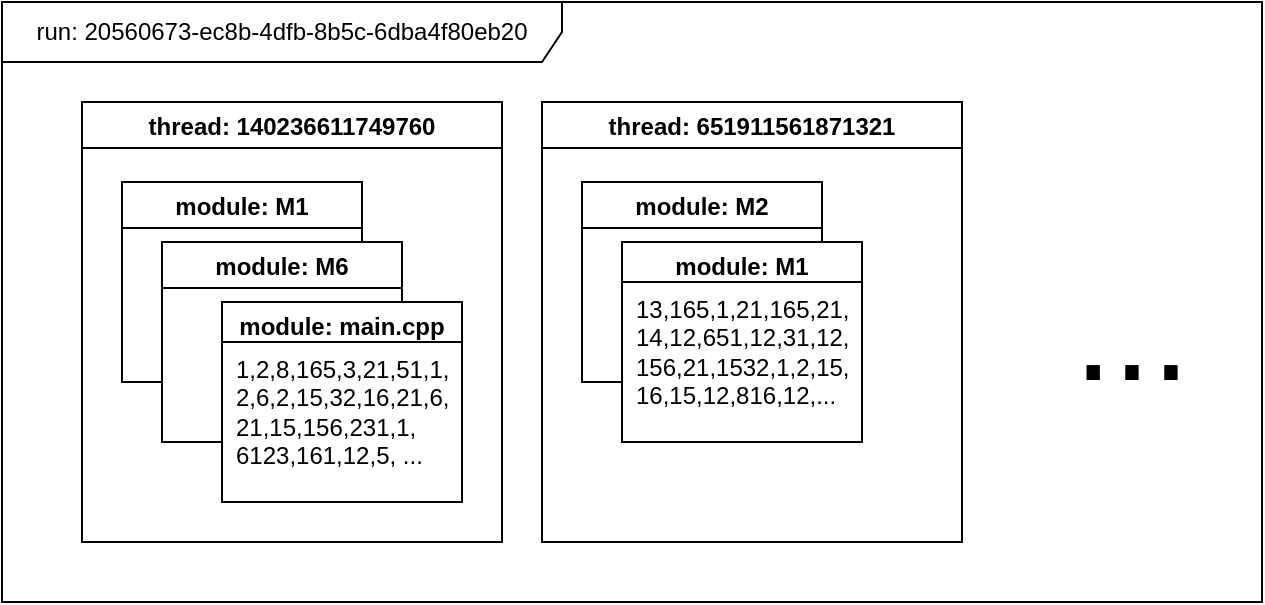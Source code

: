 <mxfile version="17.5.0" type="github">
  <diagram id="sfww8BN-WbycEzRLHBNi" name="Page-1">
    <mxGraphModel dx="1422" dy="762" grid="1" gridSize="10" guides="1" tooltips="1" connect="1" arrows="1" fold="1" page="1" pageScale="1" pageWidth="827" pageHeight="1169" math="0" shadow="0">
      <root>
        <mxCell id="0" />
        <mxCell id="1" parent="0" />
        <mxCell id="_v3AB-LmnHe5vRIVTIrv-2" value="run:&amp;nbsp;20560673-ec8b-4dfb-8b5c-6dba4f80eb20" style="shape=umlFrame;whiteSpace=wrap;html=1;width=280;height=30;" vertex="1" parent="1">
          <mxGeometry x="60" y="30" width="630" height="300" as="geometry" />
        </mxCell>
        <mxCell id="_v3AB-LmnHe5vRIVTIrv-1" value="thread: 140236611749760" style="swimlane;" vertex="1" parent="1">
          <mxGeometry x="100" y="80" width="210" height="220" as="geometry" />
        </mxCell>
        <mxCell id="_v3AB-LmnHe5vRIVTIrv-3" value="thread: 651911561871321" style="swimlane;" vertex="1" parent="1">
          <mxGeometry x="330" y="80" width="210" height="220" as="geometry" />
        </mxCell>
        <mxCell id="_v3AB-LmnHe5vRIVTIrv-8" value="module: M2" style="swimlane;" vertex="1" parent="_v3AB-LmnHe5vRIVTIrv-3">
          <mxGeometry x="20" y="40" width="120" height="100" as="geometry" />
        </mxCell>
        <mxCell id="_v3AB-LmnHe5vRIVTIrv-9" value="module: M1" style="swimlane;labelBackgroundColor=none;labelBorderColor=none;gradientColor=none;swimlaneFillColor=default;fillColor=default;" vertex="1" parent="_v3AB-LmnHe5vRIVTIrv-3">
          <mxGeometry x="40" y="70" width="120" height="100" as="geometry" />
        </mxCell>
        <mxCell id="_v3AB-LmnHe5vRIVTIrv-12" value="13,165,1,21,165,21,&lt;br&gt;14,12,651,12,31,12,&lt;br&gt;156,21,1532,1,2,15,&lt;br&gt;16,15,12,816,12,..." style="rounded=0;html=1;labelBackgroundColor=none;labelBorderColor=none;fontSize=12;fillColor=default;gradientColor=none;align=left;verticalAlign=top;spacingLeft=5;" vertex="1" parent="_v3AB-LmnHe5vRIVTIrv-9">
          <mxGeometry y="20" width="120" height="80" as="geometry" />
        </mxCell>
        <mxCell id="_v3AB-LmnHe5vRIVTIrv-4" value="..." style="text;align=center;verticalAlign=middle;resizable=0;points=[];autosize=1;strokeColor=none;fillColor=none;fontSize=70;labelBorderColor=none;" vertex="1" parent="1">
          <mxGeometry x="590" y="140" width="70" height="90" as="geometry" />
        </mxCell>
        <mxCell id="_v3AB-LmnHe5vRIVTIrv-5" value="module: M1" style="swimlane;" vertex="1" parent="1">
          <mxGeometry x="120" y="120" width="120" height="100" as="geometry" />
        </mxCell>
        <mxCell id="_v3AB-LmnHe5vRIVTIrv-6" value="module: M6" style="swimlane;labelBackgroundColor=none;labelBorderColor=none;gradientColor=none;swimlaneFillColor=default;fillColor=default;" vertex="1" parent="1">
          <mxGeometry x="140" y="150" width="120" height="100" as="geometry" />
        </mxCell>
        <mxCell id="_v3AB-LmnHe5vRIVTIrv-7" value="module: main.cpp" style="swimlane;labelBackgroundColor=none;labelBorderColor=none;gradientColor=none;swimlaneFillColor=default;fillColor=default;" vertex="1" parent="1">
          <mxGeometry x="170" y="180" width="120" height="100" as="geometry" />
        </mxCell>
        <mxCell id="_v3AB-LmnHe5vRIVTIrv-11" value="1,2,8,165,3,21,51,1,&lt;br&gt;2,6,2,15,32,16,21,6,&lt;br&gt;21,15,156,231,1,&lt;br&gt;6123,161,12,5, ..." style="rounded=0;html=1;labelBackgroundColor=none;labelBorderColor=none;fontSize=12;fillColor=default;gradientColor=none;align=left;verticalAlign=top;spacingLeft=5;" vertex="1" parent="_v3AB-LmnHe5vRIVTIrv-7">
          <mxGeometry y="20" width="120" height="80" as="geometry" />
        </mxCell>
      </root>
    </mxGraphModel>
  </diagram>
</mxfile>
